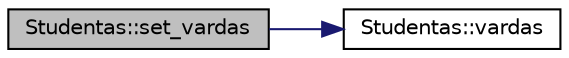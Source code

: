 digraph "Studentas::set_vardas"
{
 // LATEX_PDF_SIZE
  edge [fontname="Helvetica",fontsize="10",labelfontname="Helvetica",labelfontsize="10"];
  node [fontname="Helvetica",fontsize="10",shape=record];
  rankdir="LR";
  Node1 [label="Studentas::set_vardas",height=0.2,width=0.4,color="black", fillcolor="grey75", style="filled", fontcolor="black",tooltip=" "];
  Node1 -> Node2 [color="midnightblue",fontsize="10",style="solid"];
  Node2 [label="Studentas::vardas",height=0.2,width=0.4,color="black", fillcolor="white", style="filled",URL="$class_studentas.html#a000a73298cd723400eeea22427bd437b",tooltip=" "];
}
